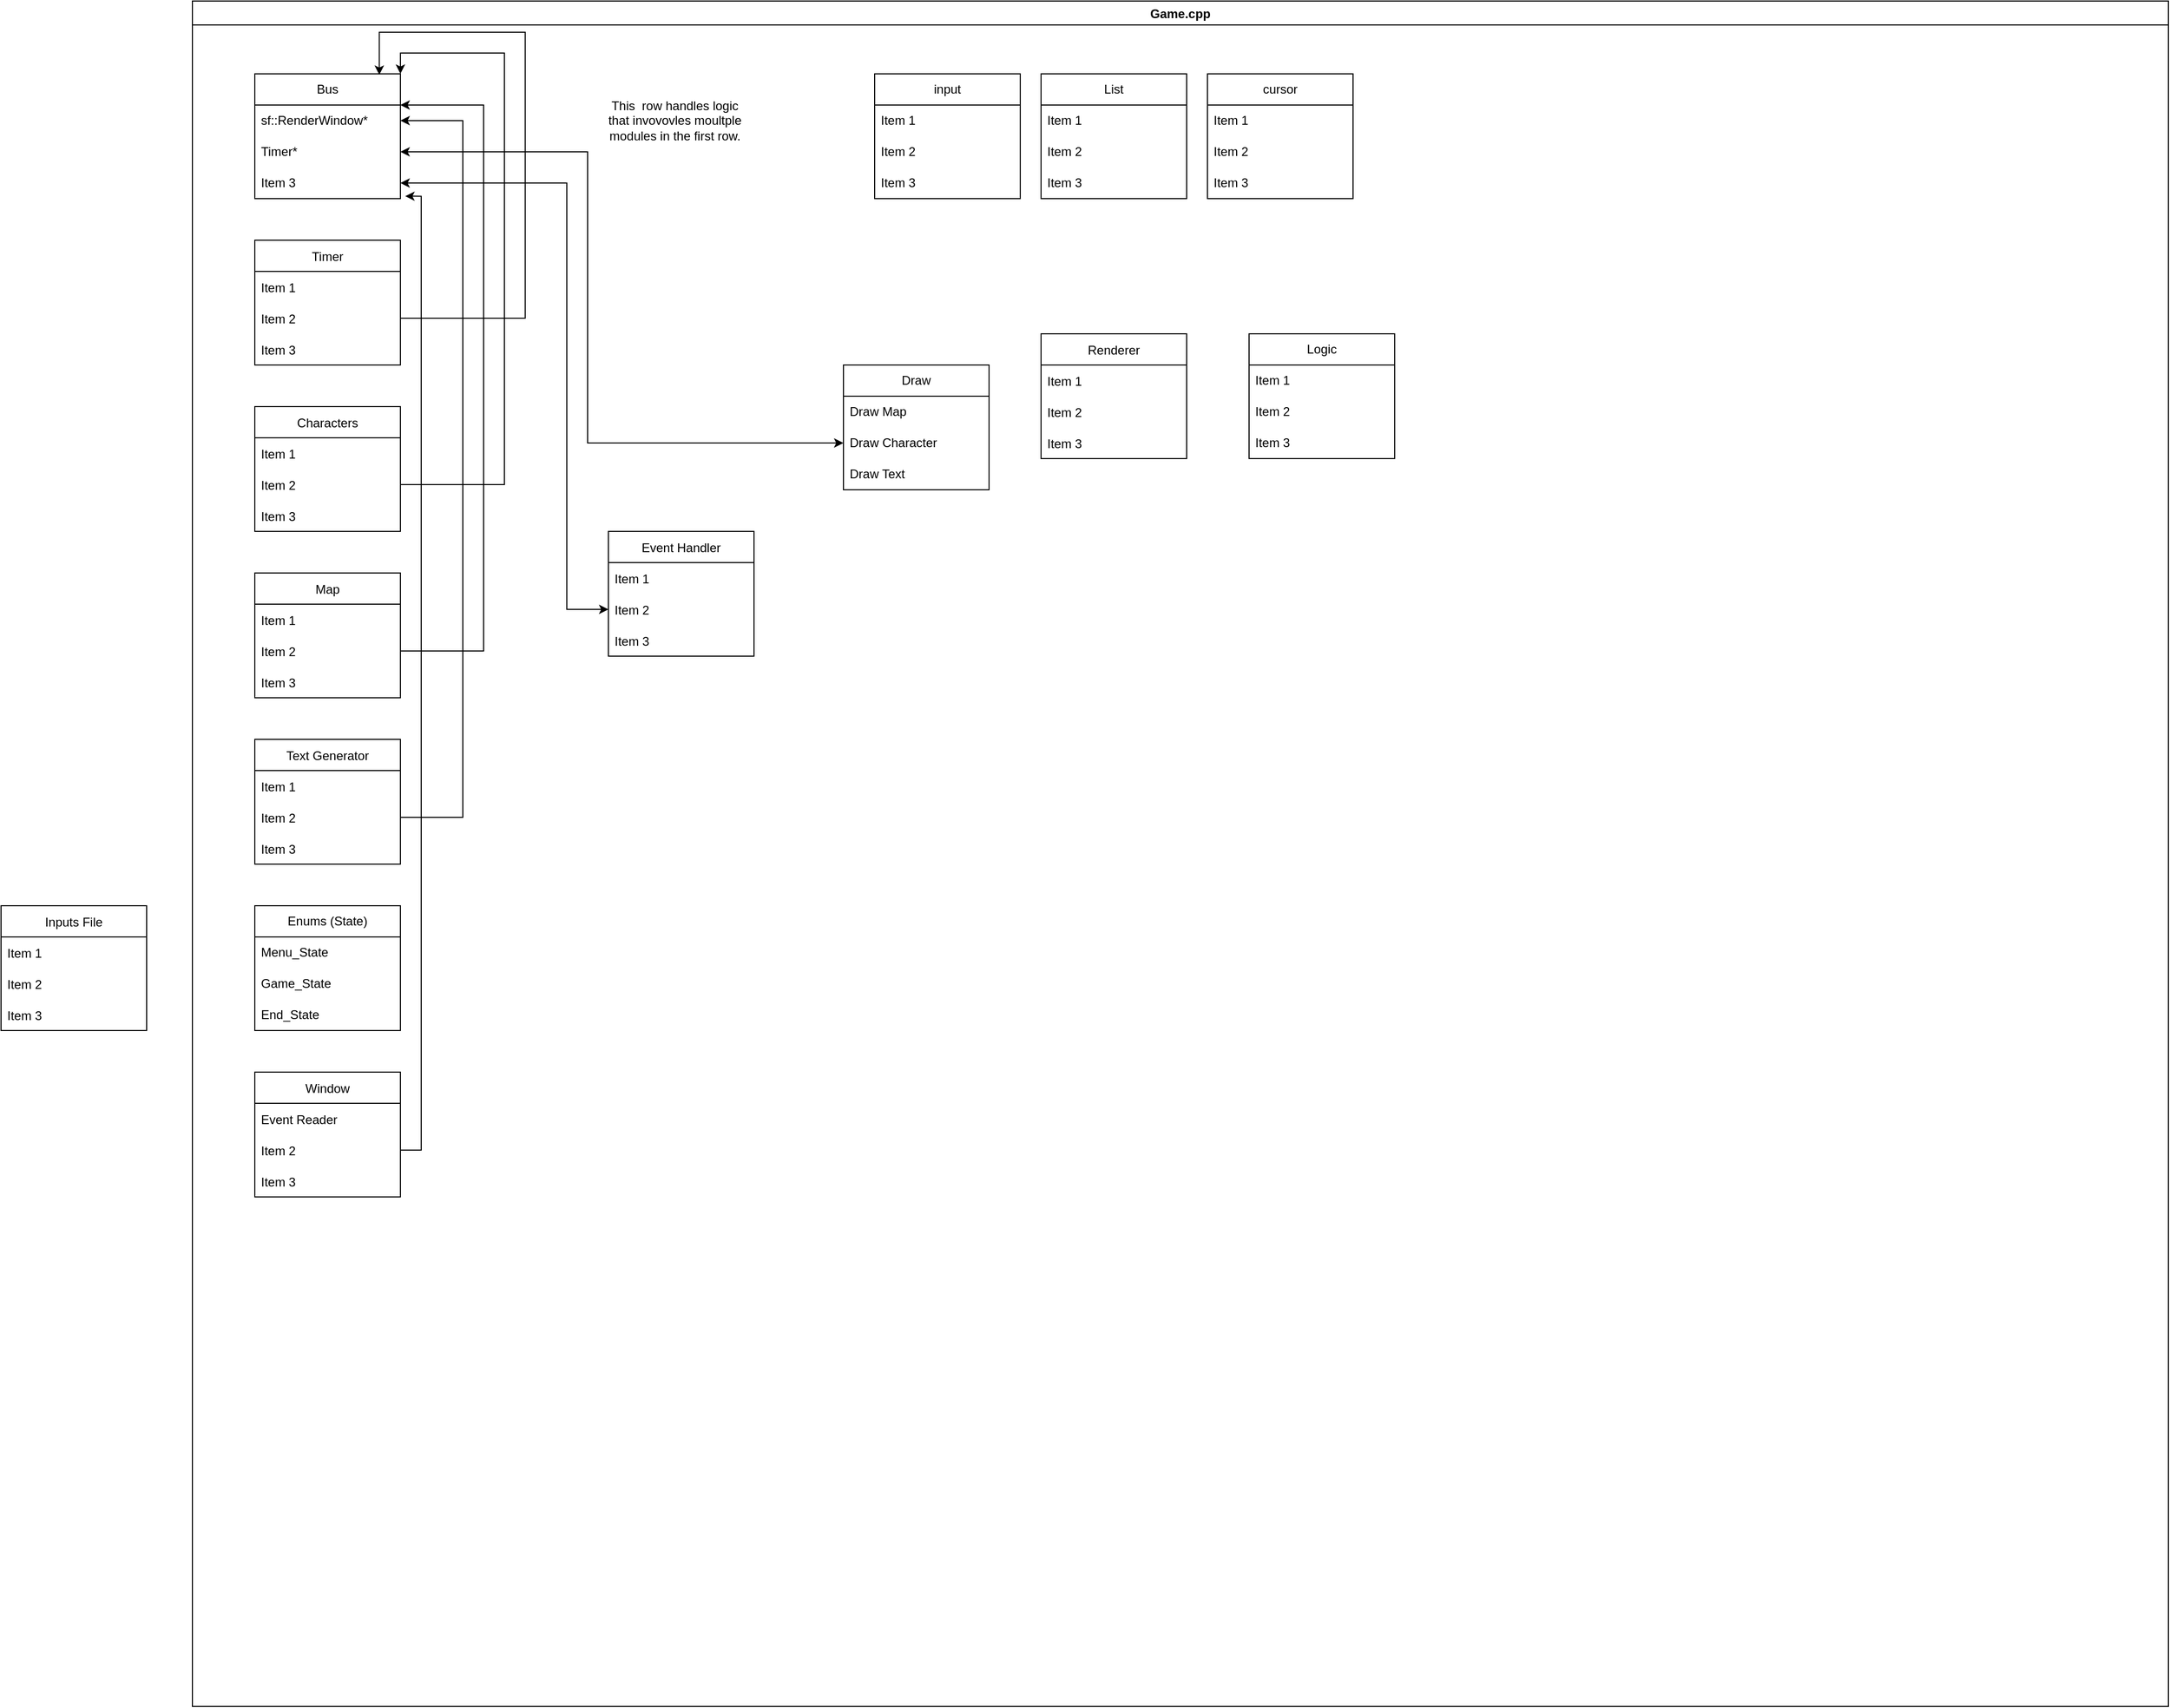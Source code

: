 <mxfile version="20.5.3" type="device"><diagram id="C5RBs43oDa-KdzZeNtuy" name="Page-1"><mxGraphModel dx="2500" dy="2065" grid="1" gridSize="10" guides="1" tooltips="1" connect="1" arrows="1" fold="1" page="1" pageScale="1" pageWidth="827" pageHeight="1169" math="0" shadow="0"><root><mxCell id="WIyWlLk6GJQsqaUBKTNV-0"/><mxCell id="WIyWlLk6GJQsqaUBKTNV-1" parent="WIyWlLk6GJQsqaUBKTNV-0"/><mxCell id="loMsSjutOfozHXfBiIF--50" value="Game.cpp" style="swimlane;fillColor=default;" parent="WIyWlLk6GJQsqaUBKTNV-1" vertex="1"><mxGeometry x="-536" y="-670" width="1900" height="1640" as="geometry"/></mxCell><mxCell id="loMsSjutOfozHXfBiIF--32" value="Window" style="swimlane;fontStyle=0;childLayout=stackLayout;horizontal=1;startSize=30;horizontalStack=0;resizeParent=1;resizeParentMax=0;resizeLast=0;collapsible=1;marginBottom=0;fillColor=default;" parent="loMsSjutOfozHXfBiIF--50" vertex="1"><mxGeometry x="60" y="1030" width="140" height="120" as="geometry"/></mxCell><mxCell id="loMsSjutOfozHXfBiIF--33" value="Event Reader" style="text;strokeColor=none;fillColor=none;align=left;verticalAlign=middle;spacingLeft=4;spacingRight=4;overflow=hidden;points=[[0,0.5],[1,0.5]];portConstraint=eastwest;rotatable=0;" parent="loMsSjutOfozHXfBiIF--32" vertex="1"><mxGeometry y="30" width="140" height="30" as="geometry"/></mxCell><mxCell id="loMsSjutOfozHXfBiIF--34" value="Item 2" style="text;strokeColor=none;fillColor=none;align=left;verticalAlign=middle;spacingLeft=4;spacingRight=4;overflow=hidden;points=[[0,0.5],[1,0.5]];portConstraint=eastwest;rotatable=0;" parent="loMsSjutOfozHXfBiIF--32" vertex="1"><mxGeometry y="60" width="140" height="30" as="geometry"/></mxCell><mxCell id="loMsSjutOfozHXfBiIF--35" value="Item 3" style="text;strokeColor=none;fillColor=none;align=left;verticalAlign=middle;spacingLeft=4;spacingRight=4;overflow=hidden;points=[[0,0.5],[1,0.5]];portConstraint=eastwest;rotatable=0;" parent="loMsSjutOfozHXfBiIF--32" vertex="1"><mxGeometry y="90" width="140" height="30" as="geometry"/></mxCell><mxCell id="uYmlx5I0oDupA-McVo3r-0" value="Bus" style="swimlane;fontStyle=0;childLayout=stackLayout;horizontal=1;startSize=30;horizontalStack=0;resizeParent=1;resizeParentMax=0;resizeLast=0;collapsible=1;marginBottom=0;whiteSpace=wrap;html=1;" parent="loMsSjutOfozHXfBiIF--50" vertex="1"><mxGeometry x="60" y="70" width="140" height="120" as="geometry"/></mxCell><mxCell id="uYmlx5I0oDupA-McVo3r-1" value="sf::RenderWindow*" style="text;strokeColor=none;fillColor=none;align=left;verticalAlign=middle;spacingLeft=4;spacingRight=4;overflow=hidden;points=[[0,0.5],[1,0.5]];portConstraint=eastwest;rotatable=0;whiteSpace=wrap;html=1;" parent="uYmlx5I0oDupA-McVo3r-0" vertex="1"><mxGeometry y="30" width="140" height="30" as="geometry"/></mxCell><mxCell id="uYmlx5I0oDupA-McVo3r-2" value="Timer*&amp;nbsp;" style="text;strokeColor=none;fillColor=none;align=left;verticalAlign=middle;spacingLeft=4;spacingRight=4;overflow=hidden;points=[[0,0.5],[1,0.5]];portConstraint=eastwest;rotatable=0;whiteSpace=wrap;html=1;" parent="uYmlx5I0oDupA-McVo3r-0" vertex="1"><mxGeometry y="60" width="140" height="30" as="geometry"/></mxCell><mxCell id="uYmlx5I0oDupA-McVo3r-3" value="Item 3" style="text;strokeColor=none;fillColor=none;align=left;verticalAlign=middle;spacingLeft=4;spacingRight=4;overflow=hidden;points=[[0,0.5],[1,0.5]];portConstraint=eastwest;rotatable=0;whiteSpace=wrap;html=1;" parent="uYmlx5I0oDupA-McVo3r-0" vertex="1"><mxGeometry y="90" width="140" height="30" as="geometry"/></mxCell><mxCell id="uYmlx5I0oDupA-McVo3r-11" value="Draw" style="swimlane;fontStyle=0;childLayout=stackLayout;horizontal=1;startSize=30;horizontalStack=0;resizeParent=1;resizeParentMax=0;resizeLast=0;collapsible=1;marginBottom=0;whiteSpace=wrap;html=1;" parent="loMsSjutOfozHXfBiIF--50" vertex="1"><mxGeometry x="626" y="350" width="140" height="120" as="geometry"/></mxCell><mxCell id="uYmlx5I0oDupA-McVo3r-12" value="Draw Map" style="text;strokeColor=none;fillColor=none;align=left;verticalAlign=middle;spacingLeft=4;spacingRight=4;overflow=hidden;points=[[0,0.5],[1,0.5]];portConstraint=eastwest;rotatable=0;whiteSpace=wrap;html=1;" parent="uYmlx5I0oDupA-McVo3r-11" vertex="1"><mxGeometry y="30" width="140" height="30" as="geometry"/></mxCell><mxCell id="uYmlx5I0oDupA-McVo3r-13" value="Draw Character" style="text;strokeColor=none;fillColor=none;align=left;verticalAlign=middle;spacingLeft=4;spacingRight=4;overflow=hidden;points=[[0,0.5],[1,0.5]];portConstraint=eastwest;rotatable=0;whiteSpace=wrap;html=1;" parent="uYmlx5I0oDupA-McVo3r-11" vertex="1"><mxGeometry y="60" width="140" height="30" as="geometry"/></mxCell><mxCell id="uYmlx5I0oDupA-McVo3r-14" value="Draw Text" style="text;strokeColor=none;fillColor=none;align=left;verticalAlign=middle;spacingLeft=4;spacingRight=4;overflow=hidden;points=[[0,0.5],[1,0.5]];portConstraint=eastwest;rotatable=0;whiteSpace=wrap;html=1;" parent="uYmlx5I0oDupA-McVo3r-11" vertex="1"><mxGeometry y="90" width="140" height="30" as="geometry"/></mxCell><mxCell id="loMsSjutOfozHXfBiIF--25" value="Renderer" style="swimlane;fontStyle=0;childLayout=stackLayout;horizontal=1;startSize=30;horizontalStack=0;resizeParent=1;resizeParentMax=0;resizeLast=0;collapsible=1;marginBottom=0;fillColor=default;" parent="loMsSjutOfozHXfBiIF--50" vertex="1"><mxGeometry x="816" y="320" width="140" height="120" as="geometry"/></mxCell><mxCell id="loMsSjutOfozHXfBiIF--26" value="Item 1" style="text;strokeColor=none;fillColor=none;align=left;verticalAlign=middle;spacingLeft=4;spacingRight=4;overflow=hidden;points=[[0,0.5],[1,0.5]];portConstraint=eastwest;rotatable=0;" parent="loMsSjutOfozHXfBiIF--25" vertex="1"><mxGeometry y="30" width="140" height="30" as="geometry"/></mxCell><mxCell id="loMsSjutOfozHXfBiIF--27" value="Item 2" style="text;strokeColor=none;fillColor=none;align=left;verticalAlign=middle;spacingLeft=4;spacingRight=4;overflow=hidden;points=[[0,0.5],[1,0.5]];portConstraint=eastwest;rotatable=0;" parent="loMsSjutOfozHXfBiIF--25" vertex="1"><mxGeometry y="60" width="140" height="30" as="geometry"/></mxCell><mxCell id="loMsSjutOfozHXfBiIF--28" value="Item 3" style="text;strokeColor=none;fillColor=none;align=left;verticalAlign=middle;spacingLeft=4;spacingRight=4;overflow=hidden;points=[[0,0.5],[1,0.5]];portConstraint=eastwest;rotatable=0;" parent="loMsSjutOfozHXfBiIF--25" vertex="1"><mxGeometry y="90" width="140" height="30" as="geometry"/></mxCell><mxCell id="loMsSjutOfozHXfBiIF--51" value="Timer" style="swimlane;fontStyle=0;childLayout=stackLayout;horizontal=1;startSize=30;horizontalStack=0;resizeParent=1;resizeParentMax=0;resizeLast=0;collapsible=1;marginBottom=0;fillColor=default;" parent="loMsSjutOfozHXfBiIF--50" vertex="1"><mxGeometry x="60" y="230" width="140" height="120" as="geometry"/></mxCell><mxCell id="loMsSjutOfozHXfBiIF--52" value="Item 1" style="text;strokeColor=none;fillColor=none;align=left;verticalAlign=middle;spacingLeft=4;spacingRight=4;overflow=hidden;points=[[0,0.5],[1,0.5]];portConstraint=eastwest;rotatable=0;" parent="loMsSjutOfozHXfBiIF--51" vertex="1"><mxGeometry y="30" width="140" height="30" as="geometry"/></mxCell><mxCell id="loMsSjutOfozHXfBiIF--53" value="Item 2" style="text;strokeColor=none;fillColor=none;align=left;verticalAlign=middle;spacingLeft=4;spacingRight=4;overflow=hidden;points=[[0,0.5],[1,0.5]];portConstraint=eastwest;rotatable=0;" parent="loMsSjutOfozHXfBiIF--51" vertex="1"><mxGeometry y="60" width="140" height="30" as="geometry"/></mxCell><mxCell id="loMsSjutOfozHXfBiIF--54" value="Item 3" style="text;strokeColor=none;fillColor=none;align=left;verticalAlign=middle;spacingLeft=4;spacingRight=4;overflow=hidden;points=[[0,0.5],[1,0.5]];portConstraint=eastwest;rotatable=0;" parent="loMsSjutOfozHXfBiIF--51" vertex="1"><mxGeometry y="90" width="140" height="30" as="geometry"/></mxCell><mxCell id="loMsSjutOfozHXfBiIF--13" value="Characters" style="swimlane;fontStyle=0;childLayout=stackLayout;horizontal=1;startSize=30;horizontalStack=0;resizeParent=1;resizeParentMax=0;resizeLast=0;collapsible=1;marginBottom=0;fillColor=default;" parent="loMsSjutOfozHXfBiIF--50" vertex="1"><mxGeometry x="60" y="390" width="140" height="120" as="geometry"/></mxCell><mxCell id="loMsSjutOfozHXfBiIF--14" value="Item 1" style="text;strokeColor=none;fillColor=none;align=left;verticalAlign=middle;spacingLeft=4;spacingRight=4;overflow=hidden;points=[[0,0.5],[1,0.5]];portConstraint=eastwest;rotatable=0;" parent="loMsSjutOfozHXfBiIF--13" vertex="1"><mxGeometry y="30" width="140" height="30" as="geometry"/></mxCell><mxCell id="loMsSjutOfozHXfBiIF--15" value="Item 2" style="text;strokeColor=none;fillColor=none;align=left;verticalAlign=middle;spacingLeft=4;spacingRight=4;overflow=hidden;points=[[0,0.5],[1,0.5]];portConstraint=eastwest;rotatable=0;" parent="loMsSjutOfozHXfBiIF--13" vertex="1"><mxGeometry y="60" width="140" height="30" as="geometry"/></mxCell><mxCell id="loMsSjutOfozHXfBiIF--16" value="Item 3" style="text;strokeColor=none;fillColor=none;align=left;verticalAlign=middle;spacingLeft=4;spacingRight=4;overflow=hidden;points=[[0,0.5],[1,0.5]];portConstraint=eastwest;rotatable=0;" parent="loMsSjutOfozHXfBiIF--13" vertex="1"><mxGeometry y="90" width="140" height="30" as="geometry"/></mxCell><mxCell id="loMsSjutOfozHXfBiIF--17" value="Map" style="swimlane;fontStyle=0;childLayout=stackLayout;horizontal=1;startSize=30;horizontalStack=0;resizeParent=1;resizeParentMax=0;resizeLast=0;collapsible=1;marginBottom=0;fillColor=default;" parent="loMsSjutOfozHXfBiIF--50" vertex="1"><mxGeometry x="60" y="550" width="140" height="120" as="geometry"/></mxCell><mxCell id="loMsSjutOfozHXfBiIF--18" value="Item 1" style="text;strokeColor=none;fillColor=none;align=left;verticalAlign=middle;spacingLeft=4;spacingRight=4;overflow=hidden;points=[[0,0.5],[1,0.5]];portConstraint=eastwest;rotatable=0;" parent="loMsSjutOfozHXfBiIF--17" vertex="1"><mxGeometry y="30" width="140" height="30" as="geometry"/></mxCell><mxCell id="loMsSjutOfozHXfBiIF--19" value="Item 2" style="text;strokeColor=none;fillColor=none;align=left;verticalAlign=middle;spacingLeft=4;spacingRight=4;overflow=hidden;points=[[0,0.5],[1,0.5]];portConstraint=eastwest;rotatable=0;" parent="loMsSjutOfozHXfBiIF--17" vertex="1"><mxGeometry y="60" width="140" height="30" as="geometry"/></mxCell><mxCell id="loMsSjutOfozHXfBiIF--20" value="Item 3" style="text;strokeColor=none;fillColor=none;align=left;verticalAlign=middle;spacingLeft=4;spacingRight=4;overflow=hidden;points=[[0,0.5],[1,0.5]];portConstraint=eastwest;rotatable=0;" parent="loMsSjutOfozHXfBiIF--17" vertex="1"><mxGeometry y="90" width="140" height="30" as="geometry"/></mxCell><mxCell id="loMsSjutOfozHXfBiIF--21" value="Text Generator" style="swimlane;fontStyle=0;childLayout=stackLayout;horizontal=1;startSize=30;horizontalStack=0;resizeParent=1;resizeParentMax=0;resizeLast=0;collapsible=1;marginBottom=0;fillColor=default;" parent="loMsSjutOfozHXfBiIF--50" vertex="1"><mxGeometry x="60" y="710" width="140" height="120" as="geometry"/></mxCell><mxCell id="loMsSjutOfozHXfBiIF--22" value="Item 1" style="text;strokeColor=none;fillColor=none;align=left;verticalAlign=middle;spacingLeft=4;spacingRight=4;overflow=hidden;points=[[0,0.5],[1,0.5]];portConstraint=eastwest;rotatable=0;" parent="loMsSjutOfozHXfBiIF--21" vertex="1"><mxGeometry y="30" width="140" height="30" as="geometry"/></mxCell><mxCell id="loMsSjutOfozHXfBiIF--23" value="Item 2" style="text;strokeColor=none;fillColor=none;align=left;verticalAlign=middle;spacingLeft=4;spacingRight=4;overflow=hidden;points=[[0,0.5],[1,0.5]];portConstraint=eastwest;rotatable=0;" parent="loMsSjutOfozHXfBiIF--21" vertex="1"><mxGeometry y="60" width="140" height="30" as="geometry"/></mxCell><mxCell id="loMsSjutOfozHXfBiIF--24" value="Item 3" style="text;strokeColor=none;fillColor=none;align=left;verticalAlign=middle;spacingLeft=4;spacingRight=4;overflow=hidden;points=[[0,0.5],[1,0.5]];portConstraint=eastwest;rotatable=0;" parent="loMsSjutOfozHXfBiIF--21" vertex="1"><mxGeometry y="90" width="140" height="30" as="geometry"/></mxCell><mxCell id="loMsSjutOfozHXfBiIF--40" value="Event Handler" style="swimlane;fontStyle=0;childLayout=stackLayout;horizontal=1;startSize=30;horizontalStack=0;resizeParent=1;resizeParentMax=0;resizeLast=0;collapsible=1;marginBottom=0;fillColor=default;" parent="loMsSjutOfozHXfBiIF--50" vertex="1"><mxGeometry x="400" y="510" width="140" height="120" as="geometry"/></mxCell><mxCell id="loMsSjutOfozHXfBiIF--41" value="Item 1" style="text;strokeColor=none;fillColor=none;align=left;verticalAlign=middle;spacingLeft=4;spacingRight=4;overflow=hidden;points=[[0,0.5],[1,0.5]];portConstraint=eastwest;rotatable=0;" parent="loMsSjutOfozHXfBiIF--40" vertex="1"><mxGeometry y="30" width="140" height="30" as="geometry"/></mxCell><mxCell id="loMsSjutOfozHXfBiIF--42" value="Item 2" style="text;strokeColor=none;fillColor=none;align=left;verticalAlign=middle;spacingLeft=4;spacingRight=4;overflow=hidden;points=[[0,0.5],[1,0.5]];portConstraint=eastwest;rotatable=0;" parent="loMsSjutOfozHXfBiIF--40" vertex="1"><mxGeometry y="60" width="140" height="30" as="geometry"/></mxCell><mxCell id="loMsSjutOfozHXfBiIF--43" value="Item 3" style="text;strokeColor=none;fillColor=none;align=left;verticalAlign=middle;spacingLeft=4;spacingRight=4;overflow=hidden;points=[[0,0.5],[1,0.5]];portConstraint=eastwest;rotatable=0;" parent="loMsSjutOfozHXfBiIF--40" vertex="1"><mxGeometry y="90" width="140" height="30" as="geometry"/></mxCell><mxCell id="FzTaHsExvhLmg5GxqZOf-0" style="edgeStyle=orthogonalEdgeStyle;rounded=0;orthogonalLoop=1;jettySize=auto;html=1;exitX=1;exitY=0.5;exitDx=0;exitDy=0;entryX=1.033;entryY=0.922;entryDx=0;entryDy=0;entryPerimeter=0;" parent="loMsSjutOfozHXfBiIF--50" source="loMsSjutOfozHXfBiIF--34" target="uYmlx5I0oDupA-McVo3r-3" edge="1"><mxGeometry relative="1" as="geometry"/></mxCell><mxCell id="FzTaHsExvhLmg5GxqZOf-2" style="edgeStyle=orthogonalEdgeStyle;rounded=0;orthogonalLoop=1;jettySize=auto;html=1;exitX=1;exitY=0.5;exitDx=0;exitDy=0;entryX=1;entryY=0.5;entryDx=0;entryDy=0;" parent="loMsSjutOfozHXfBiIF--50" source="loMsSjutOfozHXfBiIF--23" target="uYmlx5I0oDupA-McVo3r-1" edge="1"><mxGeometry relative="1" as="geometry"><Array as="points"><mxPoint x="260" y="785"/><mxPoint x="260" y="115"/></Array></mxGeometry></mxCell><mxCell id="FzTaHsExvhLmg5GxqZOf-3" style="edgeStyle=orthogonalEdgeStyle;rounded=0;orthogonalLoop=1;jettySize=auto;html=1;exitX=1;exitY=0.5;exitDx=0;exitDy=0;entryX=1;entryY=0.25;entryDx=0;entryDy=0;" parent="loMsSjutOfozHXfBiIF--50" source="loMsSjutOfozHXfBiIF--19" target="uYmlx5I0oDupA-McVo3r-0" edge="1"><mxGeometry relative="1" as="geometry"><Array as="points"><mxPoint x="280" y="625"/><mxPoint x="280" y="100"/></Array></mxGeometry></mxCell><mxCell id="FzTaHsExvhLmg5GxqZOf-4" style="edgeStyle=orthogonalEdgeStyle;rounded=0;orthogonalLoop=1;jettySize=auto;html=1;exitX=1;exitY=0.5;exitDx=0;exitDy=0;entryX=1;entryY=0;entryDx=0;entryDy=0;" parent="loMsSjutOfozHXfBiIF--50" source="loMsSjutOfozHXfBiIF--15" target="uYmlx5I0oDupA-McVo3r-0" edge="1"><mxGeometry relative="1" as="geometry"><Array as="points"><mxPoint x="300" y="465"/><mxPoint x="300" y="50"/><mxPoint x="200" y="50"/></Array></mxGeometry></mxCell><mxCell id="FzTaHsExvhLmg5GxqZOf-5" style="edgeStyle=orthogonalEdgeStyle;rounded=0;orthogonalLoop=1;jettySize=auto;html=1;exitX=1;exitY=0.5;exitDx=0;exitDy=0;entryX=0.855;entryY=0.008;entryDx=0;entryDy=0;entryPerimeter=0;" parent="loMsSjutOfozHXfBiIF--50" source="loMsSjutOfozHXfBiIF--53" target="uYmlx5I0oDupA-McVo3r-0" edge="1"><mxGeometry relative="1" as="geometry"><Array as="points"><mxPoint x="320" y="305"/><mxPoint x="320" y="30"/><mxPoint x="180" y="30"/></Array></mxGeometry></mxCell><mxCell id="FzTaHsExvhLmg5GxqZOf-11" value="" style="endArrow=classic;startArrow=classic;html=1;rounded=0;exitX=1;exitY=0.5;exitDx=0;exitDy=0;entryX=0;entryY=0.5;entryDx=0;entryDy=0;" parent="loMsSjutOfozHXfBiIF--50" source="uYmlx5I0oDupA-McVo3r-3" target="loMsSjutOfozHXfBiIF--42" edge="1"><mxGeometry width="50" height="50" relative="1" as="geometry"><mxPoint x="910" y="650" as="sourcePoint"/><mxPoint x="960" y="600" as="targetPoint"/><Array as="points"><mxPoint x="360" y="175"/><mxPoint x="360" y="585"/></Array></mxGeometry></mxCell><mxCell id="FzTaHsExvhLmg5GxqZOf-8" value="" style="endArrow=classic;startArrow=classic;html=1;rounded=0;exitX=1;exitY=0.5;exitDx=0;exitDy=0;entryX=0;entryY=0.5;entryDx=0;entryDy=0;" parent="loMsSjutOfozHXfBiIF--50" source="uYmlx5I0oDupA-McVo3r-2" target="uYmlx5I0oDupA-McVo3r-13" edge="1"><mxGeometry width="50" height="50" relative="1" as="geometry"><mxPoint x="910" y="650" as="sourcePoint"/><mxPoint x="960" y="600" as="targetPoint"/><Array as="points"><mxPoint x="380" y="145"/><mxPoint x="380" y="425"/></Array></mxGeometry></mxCell><mxCell id="FzTaHsExvhLmg5GxqZOf-13" value="This&amp;nbsp; row handles logic that invovovles moultple modules in the first row." style="text;html=1;strokeColor=none;fillColor=none;align=center;verticalAlign=middle;whiteSpace=wrap;rounded=0;" parent="loMsSjutOfozHXfBiIF--50" vertex="1"><mxGeometry x="392" y="40" width="144" height="150" as="geometry"/></mxCell><mxCell id="FzTaHsExvhLmg5GxqZOf-14" value="input" style="swimlane;fontStyle=0;childLayout=stackLayout;horizontal=1;startSize=30;horizontalStack=0;resizeParent=1;resizeParentMax=0;resizeLast=0;collapsible=1;marginBottom=0;whiteSpace=wrap;html=1;" parent="loMsSjutOfozHXfBiIF--50" vertex="1"><mxGeometry x="656" y="70" width="140" height="120" as="geometry"/></mxCell><mxCell id="FzTaHsExvhLmg5GxqZOf-15" value="Item 1" style="text;strokeColor=none;fillColor=none;align=left;verticalAlign=middle;spacingLeft=4;spacingRight=4;overflow=hidden;points=[[0,0.5],[1,0.5]];portConstraint=eastwest;rotatable=0;whiteSpace=wrap;html=1;" parent="FzTaHsExvhLmg5GxqZOf-14" vertex="1"><mxGeometry y="30" width="140" height="30" as="geometry"/></mxCell><mxCell id="FzTaHsExvhLmg5GxqZOf-16" value="Item 2" style="text;strokeColor=none;fillColor=none;align=left;verticalAlign=middle;spacingLeft=4;spacingRight=4;overflow=hidden;points=[[0,0.5],[1,0.5]];portConstraint=eastwest;rotatable=0;whiteSpace=wrap;html=1;" parent="FzTaHsExvhLmg5GxqZOf-14" vertex="1"><mxGeometry y="60" width="140" height="30" as="geometry"/></mxCell><mxCell id="FzTaHsExvhLmg5GxqZOf-17" value="Item 3" style="text;strokeColor=none;fillColor=none;align=left;verticalAlign=middle;spacingLeft=4;spacingRight=4;overflow=hidden;points=[[0,0.5],[1,0.5]];portConstraint=eastwest;rotatable=0;whiteSpace=wrap;html=1;" parent="FzTaHsExvhLmg5GxqZOf-14" vertex="1"><mxGeometry y="90" width="140" height="30" as="geometry"/></mxCell><mxCell id="FzTaHsExvhLmg5GxqZOf-22" value="cursor" style="swimlane;fontStyle=0;childLayout=stackLayout;horizontal=1;startSize=30;horizontalStack=0;resizeParent=1;resizeParentMax=0;resizeLast=0;collapsible=1;marginBottom=0;whiteSpace=wrap;html=1;" parent="loMsSjutOfozHXfBiIF--50" vertex="1"><mxGeometry x="976" y="70" width="140" height="120" as="geometry"/></mxCell><mxCell id="FzTaHsExvhLmg5GxqZOf-23" value="Item 1" style="text;strokeColor=none;fillColor=none;align=left;verticalAlign=middle;spacingLeft=4;spacingRight=4;overflow=hidden;points=[[0,0.5],[1,0.5]];portConstraint=eastwest;rotatable=0;whiteSpace=wrap;html=1;" parent="FzTaHsExvhLmg5GxqZOf-22" vertex="1"><mxGeometry y="30" width="140" height="30" as="geometry"/></mxCell><mxCell id="FzTaHsExvhLmg5GxqZOf-24" value="Item 2" style="text;strokeColor=none;fillColor=none;align=left;verticalAlign=middle;spacingLeft=4;spacingRight=4;overflow=hidden;points=[[0,0.5],[1,0.5]];portConstraint=eastwest;rotatable=0;whiteSpace=wrap;html=1;" parent="FzTaHsExvhLmg5GxqZOf-22" vertex="1"><mxGeometry y="60" width="140" height="30" as="geometry"/></mxCell><mxCell id="FzTaHsExvhLmg5GxqZOf-25" value="Item 3" style="text;strokeColor=none;fillColor=none;align=left;verticalAlign=middle;spacingLeft=4;spacingRight=4;overflow=hidden;points=[[0,0.5],[1,0.5]];portConstraint=eastwest;rotatable=0;whiteSpace=wrap;html=1;" parent="FzTaHsExvhLmg5GxqZOf-22" vertex="1"><mxGeometry y="90" width="140" height="30" as="geometry"/></mxCell><mxCell id="FzTaHsExvhLmg5GxqZOf-27" value="List" style="swimlane;fontStyle=0;childLayout=stackLayout;horizontal=1;startSize=30;horizontalStack=0;resizeParent=1;resizeParentMax=0;resizeLast=0;collapsible=1;marginBottom=0;whiteSpace=wrap;html=1;" parent="loMsSjutOfozHXfBiIF--50" vertex="1"><mxGeometry x="816" y="70" width="140" height="120" as="geometry"/></mxCell><mxCell id="FzTaHsExvhLmg5GxqZOf-28" value="Item 1" style="text;strokeColor=none;fillColor=none;align=left;verticalAlign=middle;spacingLeft=4;spacingRight=4;overflow=hidden;points=[[0,0.5],[1,0.5]];portConstraint=eastwest;rotatable=0;whiteSpace=wrap;html=1;" parent="FzTaHsExvhLmg5GxqZOf-27" vertex="1"><mxGeometry y="30" width="140" height="30" as="geometry"/></mxCell><mxCell id="FzTaHsExvhLmg5GxqZOf-29" value="Item 2" style="text;strokeColor=none;fillColor=none;align=left;verticalAlign=middle;spacingLeft=4;spacingRight=4;overflow=hidden;points=[[0,0.5],[1,0.5]];portConstraint=eastwest;rotatable=0;whiteSpace=wrap;html=1;" parent="FzTaHsExvhLmg5GxqZOf-27" vertex="1"><mxGeometry y="60" width="140" height="30" as="geometry"/></mxCell><mxCell id="FzTaHsExvhLmg5GxqZOf-30" value="Item 3" style="text;strokeColor=none;fillColor=none;align=left;verticalAlign=middle;spacingLeft=4;spacingRight=4;overflow=hidden;points=[[0,0.5],[1,0.5]];portConstraint=eastwest;rotatable=0;whiteSpace=wrap;html=1;" parent="FzTaHsExvhLmg5GxqZOf-27" vertex="1"><mxGeometry y="90" width="140" height="30" as="geometry"/></mxCell><mxCell id="TPJiNEK4C1X2VsTbS02p-0" value="Enums (State)" style="swimlane;fontStyle=0;childLayout=stackLayout;horizontal=1;startSize=30;horizontalStack=0;resizeParent=1;resizeParentMax=0;resizeLast=0;collapsible=1;marginBottom=0;whiteSpace=wrap;html=1;" parent="loMsSjutOfozHXfBiIF--50" vertex="1"><mxGeometry x="60" y="870" width="140" height="120" as="geometry"/></mxCell><mxCell id="TPJiNEK4C1X2VsTbS02p-1" value="Menu_State" style="text;strokeColor=none;fillColor=none;align=left;verticalAlign=middle;spacingLeft=4;spacingRight=4;overflow=hidden;points=[[0,0.5],[1,0.5]];portConstraint=eastwest;rotatable=0;whiteSpace=wrap;html=1;" parent="TPJiNEK4C1X2VsTbS02p-0" vertex="1"><mxGeometry y="30" width="140" height="30" as="geometry"/></mxCell><mxCell id="TPJiNEK4C1X2VsTbS02p-2" value="Game_State" style="text;strokeColor=none;fillColor=none;align=left;verticalAlign=middle;spacingLeft=4;spacingRight=4;overflow=hidden;points=[[0,0.5],[1,0.5]];portConstraint=eastwest;rotatable=0;whiteSpace=wrap;html=1;" parent="TPJiNEK4C1X2VsTbS02p-0" vertex="1"><mxGeometry y="60" width="140" height="30" as="geometry"/></mxCell><mxCell id="TPJiNEK4C1X2VsTbS02p-3" value="End_State" style="text;strokeColor=none;fillColor=none;align=left;verticalAlign=middle;spacingLeft=4;spacingRight=4;overflow=hidden;points=[[0,0.5],[1,0.5]];portConstraint=eastwest;rotatable=0;whiteSpace=wrap;html=1;" parent="TPJiNEK4C1X2VsTbS02p-0" vertex="1"><mxGeometry y="90" width="140" height="30" as="geometry"/></mxCell><mxCell id="hm8DDD0r3WH9K4hG5EI6-0" value="Logic" style="swimlane;fontStyle=0;childLayout=stackLayout;horizontal=1;startSize=30;horizontalStack=0;resizeParent=1;resizeParentMax=0;resizeLast=0;collapsible=1;marginBottom=0;whiteSpace=wrap;html=1;" vertex="1" parent="loMsSjutOfozHXfBiIF--50"><mxGeometry x="1016" y="320" width="140" height="120" as="geometry"/></mxCell><mxCell id="hm8DDD0r3WH9K4hG5EI6-1" value="Item 1" style="text;strokeColor=none;fillColor=none;align=left;verticalAlign=middle;spacingLeft=4;spacingRight=4;overflow=hidden;points=[[0,0.5],[1,0.5]];portConstraint=eastwest;rotatable=0;whiteSpace=wrap;html=1;" vertex="1" parent="hm8DDD0r3WH9K4hG5EI6-0"><mxGeometry y="30" width="140" height="30" as="geometry"/></mxCell><mxCell id="hm8DDD0r3WH9K4hG5EI6-2" value="Item 2" style="text;strokeColor=none;fillColor=none;align=left;verticalAlign=middle;spacingLeft=4;spacingRight=4;overflow=hidden;points=[[0,0.5],[1,0.5]];portConstraint=eastwest;rotatable=0;whiteSpace=wrap;html=1;" vertex="1" parent="hm8DDD0r3WH9K4hG5EI6-0"><mxGeometry y="60" width="140" height="30" as="geometry"/></mxCell><mxCell id="hm8DDD0r3WH9K4hG5EI6-3" value="Item 3" style="text;strokeColor=none;fillColor=none;align=left;verticalAlign=middle;spacingLeft=4;spacingRight=4;overflow=hidden;points=[[0,0.5],[1,0.5]];portConstraint=eastwest;rotatable=0;whiteSpace=wrap;html=1;" vertex="1" parent="hm8DDD0r3WH9K4hG5EI6-0"><mxGeometry y="90" width="140" height="30" as="geometry"/></mxCell><mxCell id="loMsSjutOfozHXfBiIF--45" value="Inputs File" style="swimlane;fontStyle=0;childLayout=stackLayout;horizontal=1;startSize=30;horizontalStack=0;resizeParent=1;resizeParentMax=0;resizeLast=0;collapsible=1;marginBottom=0;fillColor=default;" parent="WIyWlLk6GJQsqaUBKTNV-1" vertex="1"><mxGeometry x="-720" y="200" width="140" height="120" as="geometry"/></mxCell><mxCell id="loMsSjutOfozHXfBiIF--46" value="Item 1" style="text;strokeColor=none;fillColor=none;align=left;verticalAlign=middle;spacingLeft=4;spacingRight=4;overflow=hidden;points=[[0,0.5],[1,0.5]];portConstraint=eastwest;rotatable=0;" parent="loMsSjutOfozHXfBiIF--45" vertex="1"><mxGeometry y="30" width="140" height="30" as="geometry"/></mxCell><mxCell id="loMsSjutOfozHXfBiIF--47" value="Item 2" style="text;strokeColor=none;fillColor=none;align=left;verticalAlign=middle;spacingLeft=4;spacingRight=4;overflow=hidden;points=[[0,0.5],[1,0.5]];portConstraint=eastwest;rotatable=0;" parent="loMsSjutOfozHXfBiIF--45" vertex="1"><mxGeometry y="60" width="140" height="30" as="geometry"/></mxCell><mxCell id="loMsSjutOfozHXfBiIF--48" value="Item 3" style="text;strokeColor=none;fillColor=none;align=left;verticalAlign=middle;spacingLeft=4;spacingRight=4;overflow=hidden;points=[[0,0.5],[1,0.5]];portConstraint=eastwest;rotatable=0;" parent="loMsSjutOfozHXfBiIF--45" vertex="1"><mxGeometry y="90" width="140" height="30" as="geometry"/></mxCell></root></mxGraphModel></diagram></mxfile>